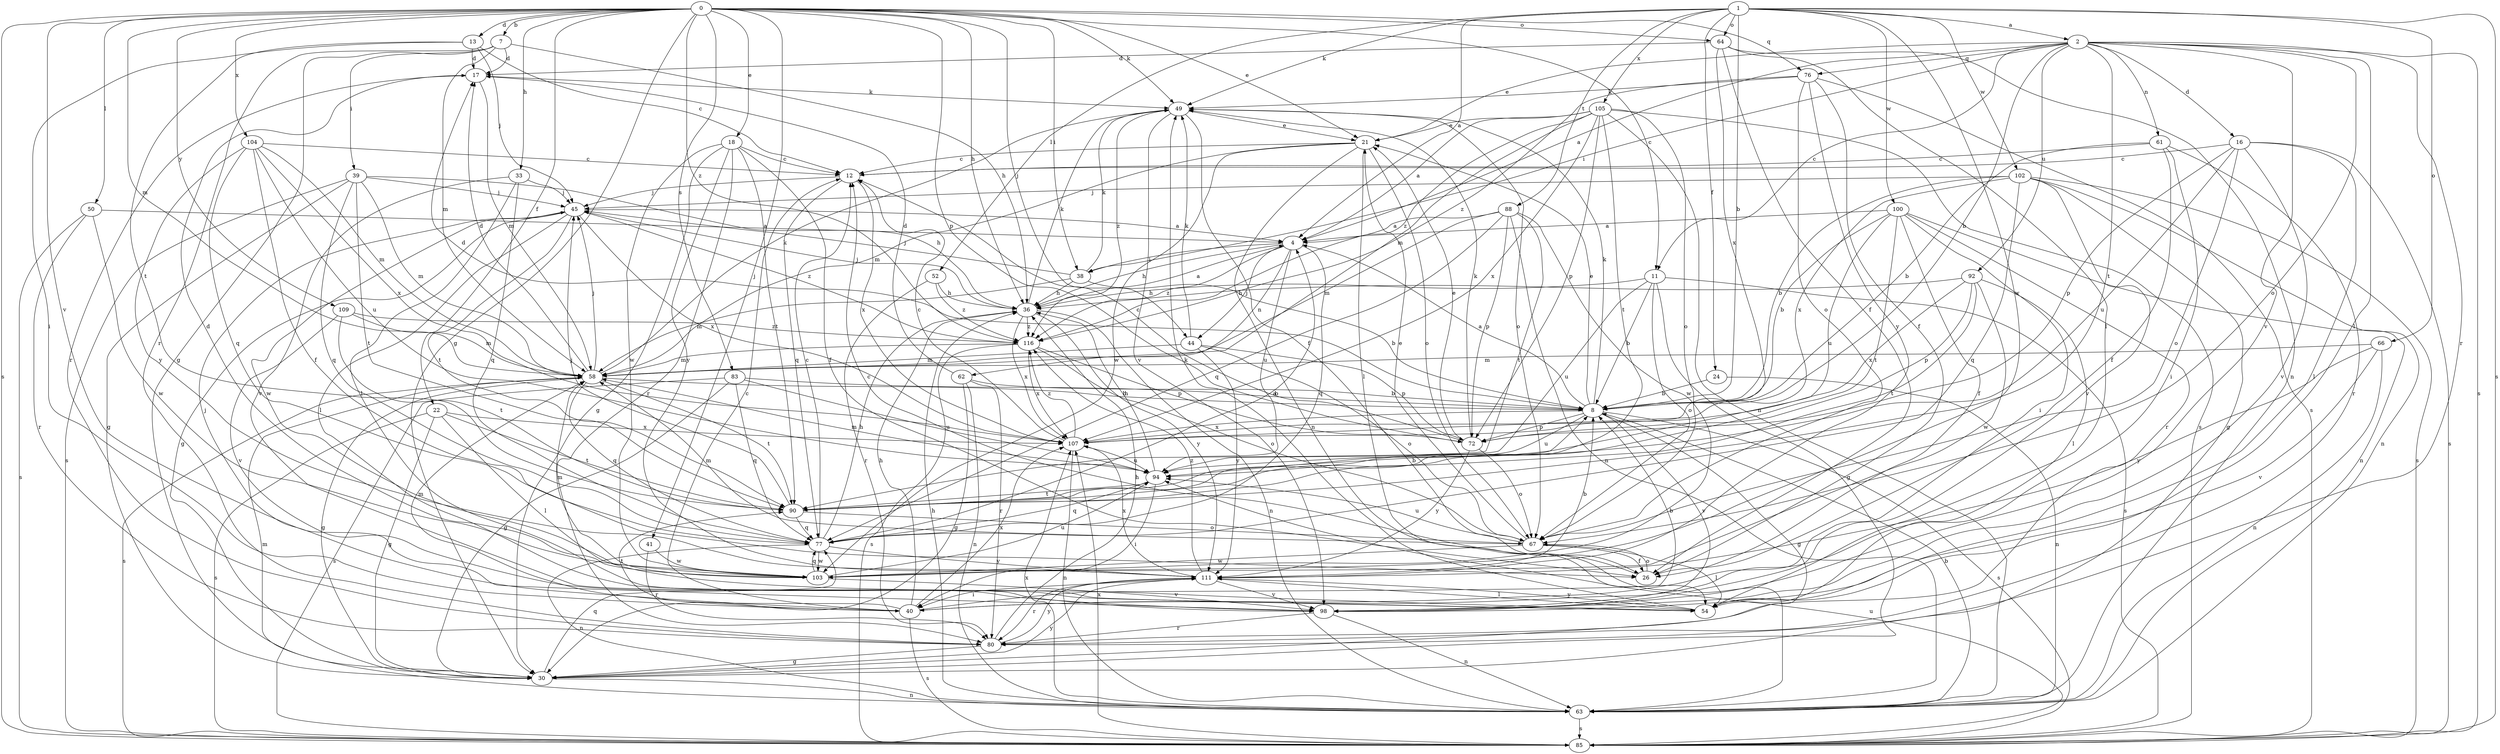 strict digraph  {
0;
1;
2;
4;
7;
8;
11;
12;
13;
16;
17;
18;
21;
22;
24;
26;
30;
33;
36;
38;
39;
40;
41;
44;
45;
49;
50;
52;
54;
58;
61;
62;
63;
64;
66;
67;
72;
76;
77;
80;
83;
85;
88;
90;
92;
94;
98;
100;
102;
103;
104;
105;
107;
109;
111;
116;
0 -> 7  [label=b];
0 -> 11  [label=c];
0 -> 13  [label=d];
0 -> 18  [label=e];
0 -> 21  [label=e];
0 -> 22  [label=f];
0 -> 30  [label=g];
0 -> 33  [label=h];
0 -> 36  [label=h];
0 -> 38  [label=i];
0 -> 41  [label=j];
0 -> 44  [label=j];
0 -> 49  [label=k];
0 -> 50  [label=l];
0 -> 58  [label=m];
0 -> 64  [label=o];
0 -> 72  [label=p];
0 -> 76  [label=q];
0 -> 83  [label=s];
0 -> 85  [label=s];
0 -> 98  [label=v];
0 -> 104  [label=x];
0 -> 109  [label=y];
0 -> 116  [label=z];
1 -> 2  [label=a];
1 -> 4  [label=a];
1 -> 8  [label=b];
1 -> 24  [label=f];
1 -> 49  [label=k];
1 -> 52  [label=l];
1 -> 64  [label=o];
1 -> 66  [label=o];
1 -> 85  [label=s];
1 -> 88  [label=t];
1 -> 100  [label=w];
1 -> 102  [label=w];
1 -> 103  [label=w];
1 -> 105  [label=x];
2 -> 4  [label=a];
2 -> 8  [label=b];
2 -> 11  [label=c];
2 -> 16  [label=d];
2 -> 21  [label=e];
2 -> 38  [label=i];
2 -> 54  [label=l];
2 -> 61  [label=n];
2 -> 67  [label=o];
2 -> 76  [label=q];
2 -> 80  [label=r];
2 -> 85  [label=s];
2 -> 90  [label=t];
2 -> 92  [label=u];
2 -> 98  [label=v];
4 -> 36  [label=h];
4 -> 38  [label=i];
4 -> 44  [label=j];
4 -> 62  [label=n];
4 -> 77  [label=q];
4 -> 94  [label=u];
4 -> 116  [label=z];
7 -> 17  [label=d];
7 -> 30  [label=g];
7 -> 36  [label=h];
7 -> 39  [label=i];
7 -> 58  [label=m];
7 -> 80  [label=r];
8 -> 4  [label=a];
8 -> 17  [label=d];
8 -> 21  [label=e];
8 -> 30  [label=g];
8 -> 49  [label=k];
8 -> 72  [label=p];
8 -> 85  [label=s];
8 -> 94  [label=u];
8 -> 98  [label=v];
8 -> 107  [label=x];
11 -> 8  [label=b];
11 -> 30  [label=g];
11 -> 36  [label=h];
11 -> 67  [label=o];
11 -> 85  [label=s];
11 -> 94  [label=u];
12 -> 45  [label=j];
12 -> 77  [label=q];
12 -> 107  [label=x];
13 -> 12  [label=c];
13 -> 17  [label=d];
13 -> 40  [label=i];
13 -> 45  [label=j];
13 -> 90  [label=t];
16 -> 12  [label=c];
16 -> 54  [label=l];
16 -> 67  [label=o];
16 -> 72  [label=p];
16 -> 85  [label=s];
16 -> 94  [label=u];
16 -> 98  [label=v];
17 -> 49  [label=k];
17 -> 58  [label=m];
17 -> 80  [label=r];
18 -> 12  [label=c];
18 -> 26  [label=f];
18 -> 30  [label=g];
18 -> 80  [label=r];
18 -> 90  [label=t];
18 -> 103  [label=w];
18 -> 111  [label=y];
21 -> 12  [label=c];
21 -> 54  [label=l];
21 -> 58  [label=m];
21 -> 63  [label=n];
21 -> 67  [label=o];
21 -> 103  [label=w];
22 -> 30  [label=g];
22 -> 54  [label=l];
22 -> 85  [label=s];
22 -> 90  [label=t];
22 -> 107  [label=x];
24 -> 8  [label=b];
24 -> 63  [label=n];
26 -> 12  [label=c];
26 -> 67  [label=o];
30 -> 63  [label=n];
30 -> 77  [label=q];
30 -> 111  [label=y];
33 -> 45  [label=j];
33 -> 54  [label=l];
33 -> 77  [label=q];
33 -> 98  [label=v];
36 -> 4  [label=a];
36 -> 45  [label=j];
36 -> 49  [label=k];
36 -> 63  [label=n];
36 -> 107  [label=x];
36 -> 111  [label=y];
36 -> 116  [label=z];
38 -> 8  [label=b];
38 -> 36  [label=h];
38 -> 45  [label=j];
38 -> 49  [label=k];
38 -> 58  [label=m];
39 -> 30  [label=g];
39 -> 36  [label=h];
39 -> 45  [label=j];
39 -> 58  [label=m];
39 -> 77  [label=q];
39 -> 85  [label=s];
39 -> 90  [label=t];
40 -> 8  [label=b];
40 -> 12  [label=c];
40 -> 36  [label=h];
40 -> 45  [label=j];
40 -> 58  [label=m];
40 -> 85  [label=s];
40 -> 90  [label=t];
40 -> 107  [label=x];
41 -> 80  [label=r];
41 -> 103  [label=w];
44 -> 49  [label=k];
44 -> 58  [label=m];
44 -> 67  [label=o];
44 -> 72  [label=p];
44 -> 111  [label=y];
45 -> 4  [label=a];
45 -> 30  [label=g];
45 -> 54  [label=l];
45 -> 90  [label=t];
45 -> 103  [label=w];
45 -> 107  [label=x];
45 -> 116  [label=z];
49 -> 21  [label=e];
49 -> 26  [label=f];
49 -> 67  [label=o];
49 -> 98  [label=v];
49 -> 116  [label=z];
50 -> 4  [label=a];
50 -> 80  [label=r];
50 -> 85  [label=s];
50 -> 103  [label=w];
52 -> 36  [label=h];
52 -> 80  [label=r];
52 -> 116  [label=z];
54 -> 49  [label=k];
54 -> 111  [label=y];
58 -> 8  [label=b];
58 -> 17  [label=d];
58 -> 30  [label=g];
58 -> 45  [label=j];
58 -> 49  [label=k];
58 -> 77  [label=q];
58 -> 85  [label=s];
58 -> 90  [label=t];
61 -> 8  [label=b];
61 -> 12  [label=c];
61 -> 26  [label=f];
61 -> 40  [label=i];
61 -> 80  [label=r];
62 -> 8  [label=b];
62 -> 17  [label=d];
62 -> 30  [label=g];
62 -> 63  [label=n];
62 -> 80  [label=r];
63 -> 8  [label=b];
63 -> 36  [label=h];
63 -> 58  [label=m];
63 -> 85  [label=s];
63 -> 107  [label=x];
64 -> 17  [label=d];
64 -> 26  [label=f];
64 -> 54  [label=l];
64 -> 63  [label=n];
64 -> 107  [label=x];
66 -> 58  [label=m];
66 -> 63  [label=n];
66 -> 98  [label=v];
66 -> 111  [label=y];
67 -> 21  [label=e];
67 -> 26  [label=f];
67 -> 54  [label=l];
67 -> 58  [label=m];
67 -> 94  [label=u];
67 -> 103  [label=w];
72 -> 12  [label=c];
72 -> 21  [label=e];
72 -> 49  [label=k];
72 -> 67  [label=o];
72 -> 111  [label=y];
76 -> 26  [label=f];
76 -> 49  [label=k];
76 -> 67  [label=o];
76 -> 85  [label=s];
76 -> 111  [label=y];
76 -> 116  [label=z];
77 -> 4  [label=a];
77 -> 12  [label=c];
77 -> 36  [label=h];
77 -> 63  [label=n];
77 -> 103  [label=w];
77 -> 111  [label=y];
80 -> 30  [label=g];
80 -> 36  [label=h];
80 -> 111  [label=y];
83 -> 8  [label=b];
83 -> 30  [label=g];
83 -> 77  [label=q];
83 -> 85  [label=s];
83 -> 94  [label=u];
85 -> 94  [label=u];
85 -> 107  [label=x];
88 -> 4  [label=a];
88 -> 58  [label=m];
88 -> 63  [label=n];
88 -> 72  [label=p];
88 -> 77  [label=q];
88 -> 90  [label=t];
88 -> 103  [label=w];
90 -> 8  [label=b];
90 -> 45  [label=j];
90 -> 67  [label=o];
90 -> 77  [label=q];
92 -> 36  [label=h];
92 -> 54  [label=l];
92 -> 72  [label=p];
92 -> 90  [label=t];
92 -> 103  [label=w];
92 -> 107  [label=x];
94 -> 36  [label=h];
94 -> 40  [label=i];
94 -> 58  [label=m];
94 -> 77  [label=q];
94 -> 90  [label=t];
98 -> 63  [label=n];
98 -> 80  [label=r];
100 -> 4  [label=a];
100 -> 8  [label=b];
100 -> 26  [label=f];
100 -> 40  [label=i];
100 -> 63  [label=n];
100 -> 80  [label=r];
100 -> 90  [label=t];
100 -> 94  [label=u];
102 -> 8  [label=b];
102 -> 30  [label=g];
102 -> 45  [label=j];
102 -> 63  [label=n];
102 -> 77  [label=q];
102 -> 85  [label=s];
102 -> 98  [label=v];
102 -> 107  [label=x];
103 -> 17  [label=d];
103 -> 58  [label=m];
103 -> 77  [label=q];
103 -> 94  [label=u];
103 -> 98  [label=v];
104 -> 12  [label=c];
104 -> 26  [label=f];
104 -> 58  [label=m];
104 -> 77  [label=q];
104 -> 94  [label=u];
104 -> 107  [label=x];
104 -> 111  [label=y];
105 -> 4  [label=a];
105 -> 21  [label=e];
105 -> 58  [label=m];
105 -> 63  [label=n];
105 -> 67  [label=o];
105 -> 72  [label=p];
105 -> 85  [label=s];
105 -> 90  [label=t];
105 -> 107  [label=x];
105 -> 116  [label=z];
107 -> 12  [label=c];
107 -> 63  [label=n];
107 -> 94  [label=u];
107 -> 116  [label=z];
109 -> 58  [label=m];
109 -> 90  [label=t];
109 -> 98  [label=v];
109 -> 116  [label=z];
111 -> 8  [label=b];
111 -> 40  [label=i];
111 -> 54  [label=l];
111 -> 80  [label=r];
111 -> 98  [label=v];
111 -> 107  [label=x];
111 -> 116  [label=z];
116 -> 58  [label=m];
116 -> 67  [label=o];
116 -> 72  [label=p];
116 -> 85  [label=s];
116 -> 107  [label=x];
}
